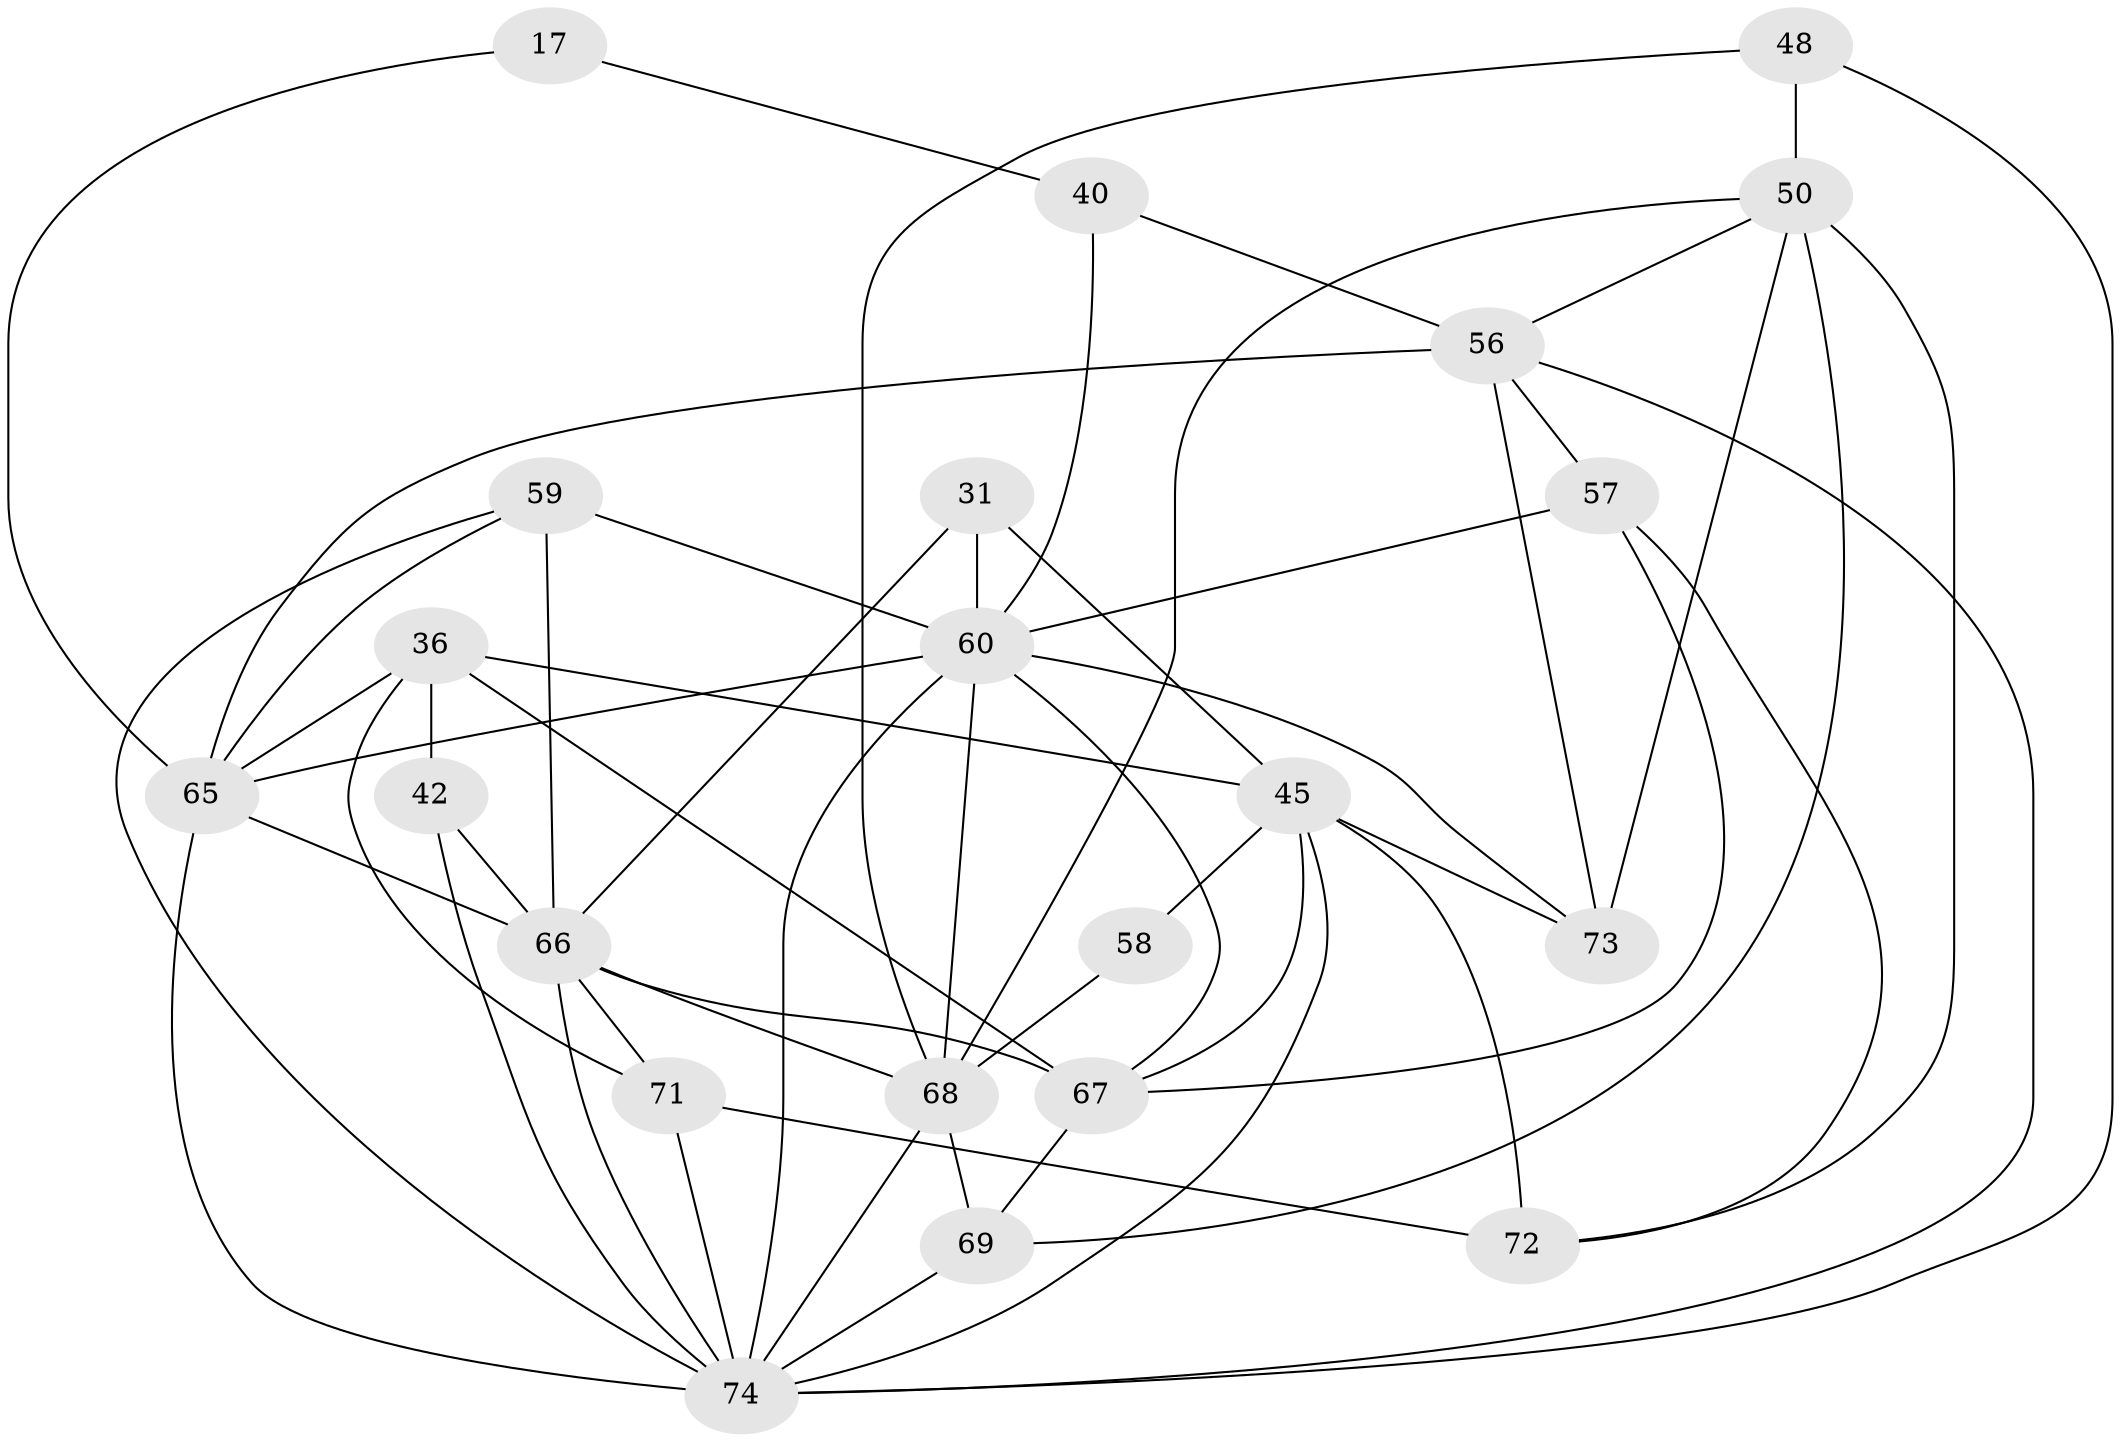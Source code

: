 // original degree distribution, {4: 0.22972972972972974, 3: 0.25675675675675674, 2: 0.14864864864864866, 5: 0.22972972972972974, 6: 0.08108108108108109, 7: 0.05405405405405406}
// Generated by graph-tools (version 1.1) at 2025/55/03/04/25 21:55:11]
// undirected, 22 vertices, 56 edges
graph export_dot {
graph [start="1"]
  node [color=gray90,style=filled];
  17;
  31;
  36 [super="+25+11"];
  40;
  42 [super="+21"];
  45 [super="+20+43+23"];
  48;
  50 [super="+26+28"];
  56 [super="+54"];
  57 [super="+30"];
  58;
  59 [super="+10+27"];
  60 [super="+15+38+39"];
  65 [super="+14+47"];
  66 [super="+19+52+64"];
  67 [super="+44"];
  68 [super="+63"];
  69 [super="+4+6"];
  71 [super="+46+61"];
  72 [super="+32"];
  73 [super="+53+5"];
  74 [super="+51+34+55+70+41"];
  17 -- 40;
  17 -- 65;
  31 -- 60;
  31 -- 66;
  31 -- 45;
  36 -- 42 [weight=2];
  36 -- 71;
  36 -- 65;
  36 -- 67;
  36 -- 45;
  40 -- 56 [weight=2];
  40 -- 60 [weight=2];
  42 -- 74 [weight=4];
  42 -- 66;
  45 -- 67;
  45 -- 73 [weight=2];
  45 -- 58;
  45 -- 74 [weight=4];
  45 -- 72;
  48 -- 68 [weight=2];
  48 -- 74 [weight=2];
  48 -- 50 [weight=2];
  50 -- 68;
  50 -- 73;
  50 -- 69;
  50 -- 72;
  50 -- 56;
  56 -- 57;
  56 -- 73 [weight=2];
  56 -- 74;
  56 -- 65;
  57 -- 60 [weight=2];
  57 -- 67;
  57 -- 72;
  58 -- 68;
  59 -- 74;
  59 -- 60 [weight=3];
  59 -- 65 [weight=2];
  59 -- 66 [weight=2];
  60 -- 68 [weight=4];
  60 -- 67;
  60 -- 73;
  60 -- 74 [weight=3];
  60 -- 65 [weight=3];
  65 -- 74 [weight=4];
  65 -- 66;
  66 -- 68;
  66 -- 67 [weight=2];
  66 -- 71;
  66 -- 74 [weight=2];
  67 -- 69 [weight=2];
  68 -- 74;
  68 -- 69;
  69 -- 74 [weight=4];
  71 -- 72 [weight=2];
  71 -- 74 [weight=4];
}
